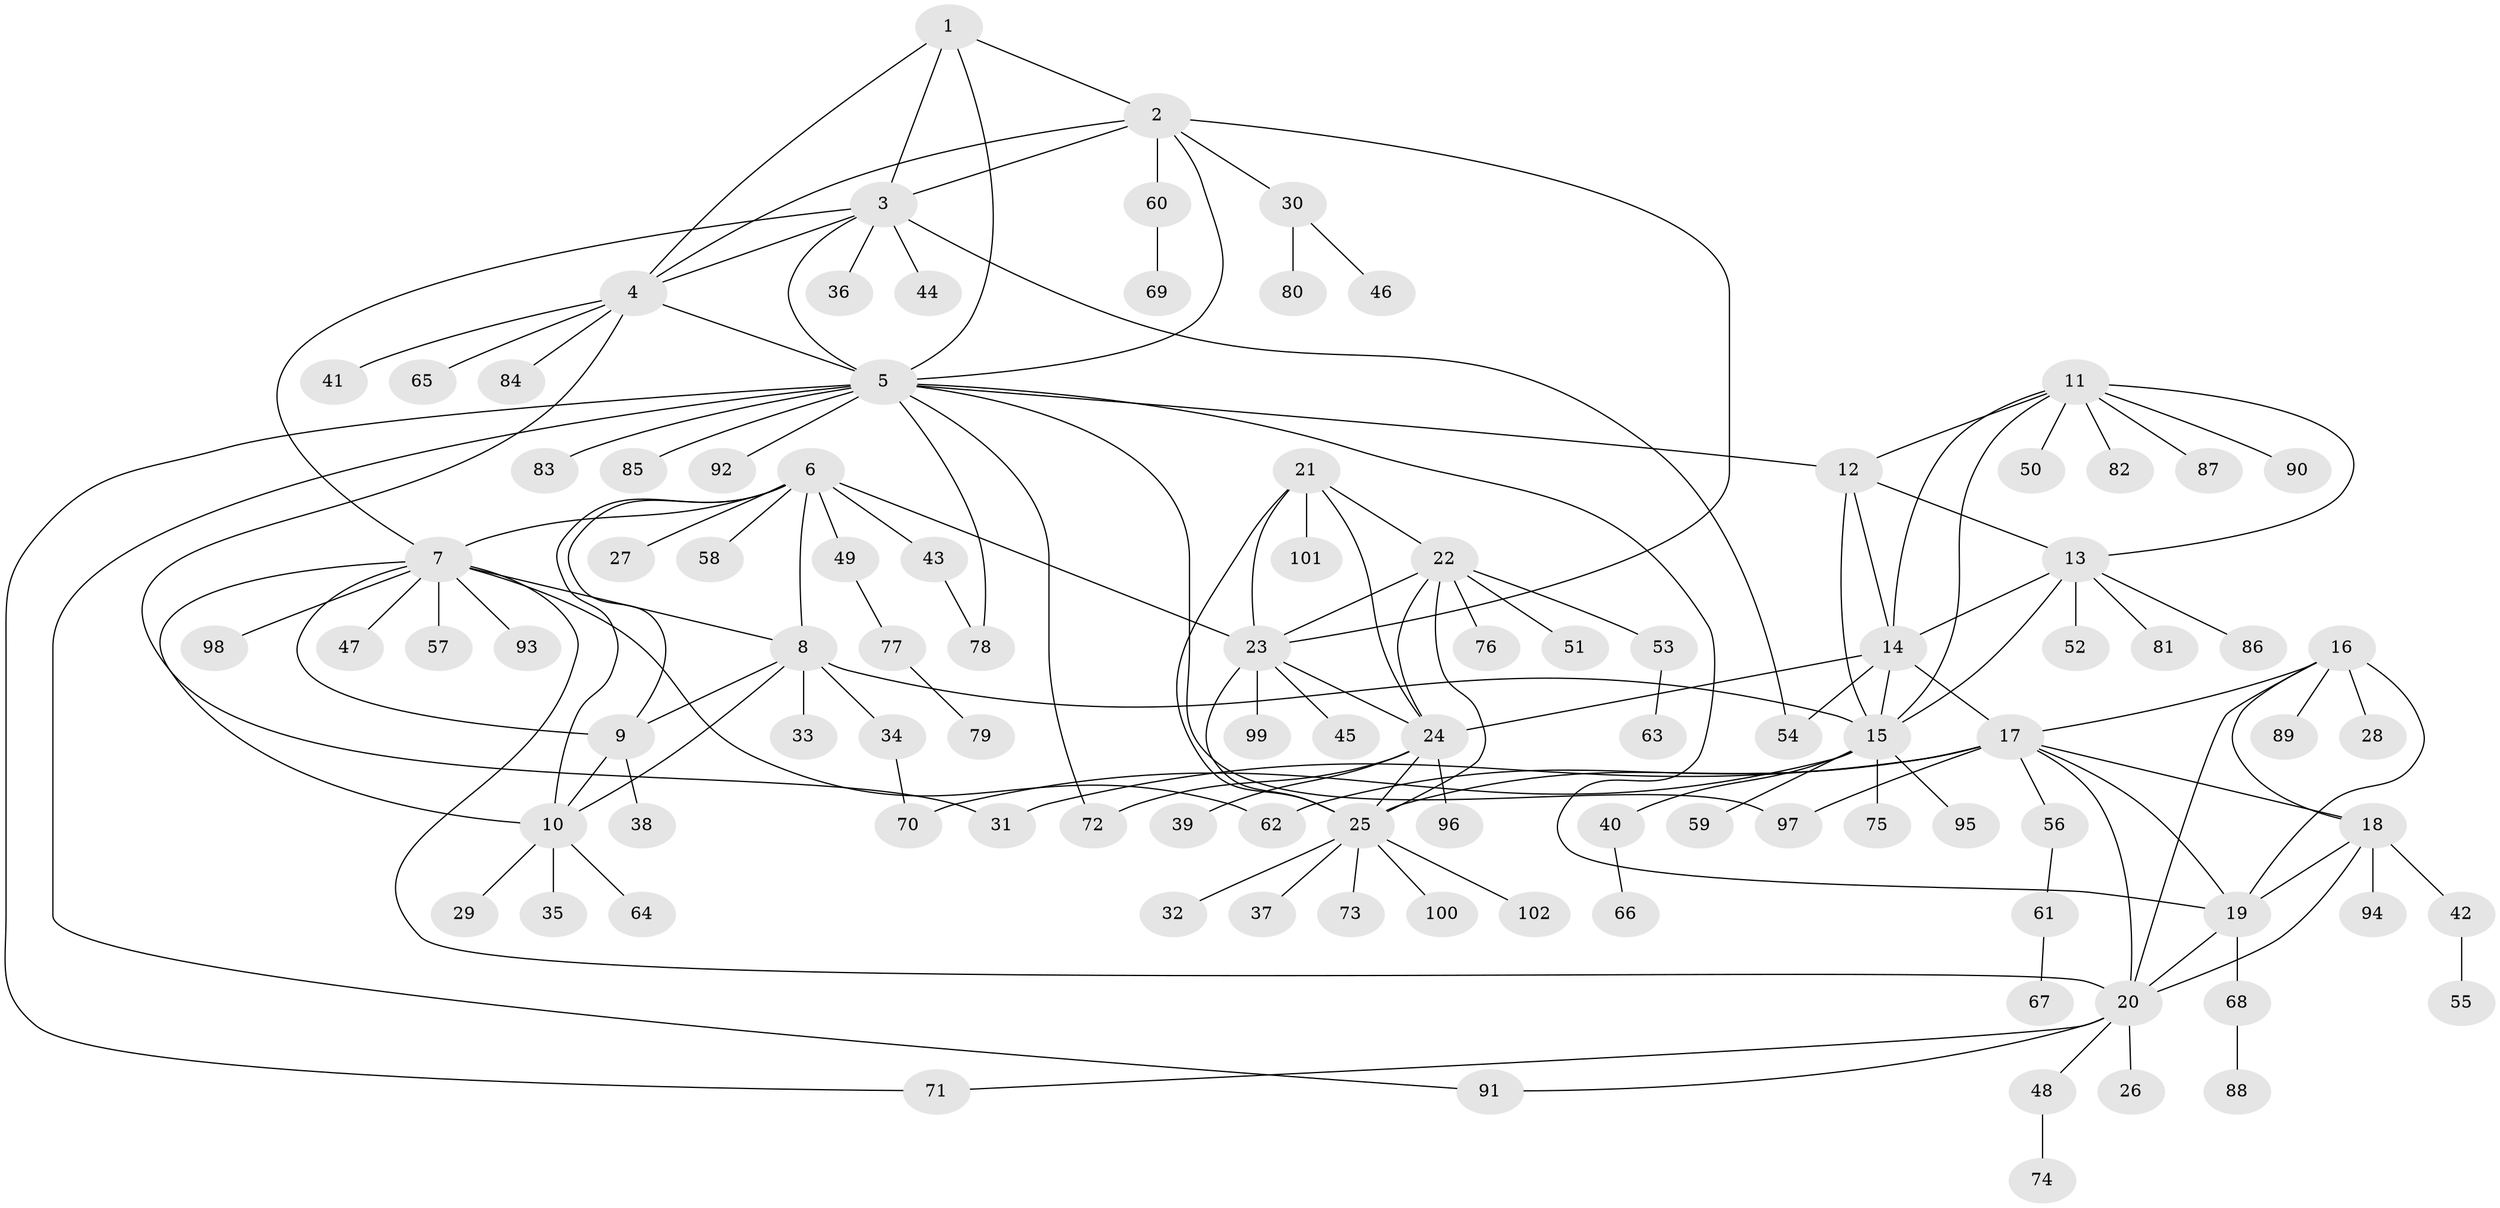 // Generated by graph-tools (version 1.1) at 2025/11/02/27/25 16:11:36]
// undirected, 102 vertices, 146 edges
graph export_dot {
graph [start="1"]
  node [color=gray90,style=filled];
  1;
  2;
  3;
  4;
  5;
  6;
  7;
  8;
  9;
  10;
  11;
  12;
  13;
  14;
  15;
  16;
  17;
  18;
  19;
  20;
  21;
  22;
  23;
  24;
  25;
  26;
  27;
  28;
  29;
  30;
  31;
  32;
  33;
  34;
  35;
  36;
  37;
  38;
  39;
  40;
  41;
  42;
  43;
  44;
  45;
  46;
  47;
  48;
  49;
  50;
  51;
  52;
  53;
  54;
  55;
  56;
  57;
  58;
  59;
  60;
  61;
  62;
  63;
  64;
  65;
  66;
  67;
  68;
  69;
  70;
  71;
  72;
  73;
  74;
  75;
  76;
  77;
  78;
  79;
  80;
  81;
  82;
  83;
  84;
  85;
  86;
  87;
  88;
  89;
  90;
  91;
  92;
  93;
  94;
  95;
  96;
  97;
  98;
  99;
  100;
  101;
  102;
  1 -- 2;
  1 -- 3;
  1 -- 4;
  1 -- 5;
  2 -- 3;
  2 -- 4;
  2 -- 5;
  2 -- 23;
  2 -- 30;
  2 -- 60;
  3 -- 4;
  3 -- 5;
  3 -- 7;
  3 -- 36;
  3 -- 44;
  3 -- 54;
  4 -- 5;
  4 -- 31;
  4 -- 41;
  4 -- 65;
  4 -- 84;
  5 -- 12;
  5 -- 19;
  5 -- 71;
  5 -- 72;
  5 -- 78;
  5 -- 83;
  5 -- 85;
  5 -- 91;
  5 -- 92;
  5 -- 97;
  6 -- 7;
  6 -- 8;
  6 -- 9;
  6 -- 10;
  6 -- 23;
  6 -- 27;
  6 -- 43;
  6 -- 49;
  6 -- 58;
  7 -- 8;
  7 -- 9;
  7 -- 10;
  7 -- 20;
  7 -- 47;
  7 -- 57;
  7 -- 62;
  7 -- 93;
  7 -- 98;
  8 -- 9;
  8 -- 10;
  8 -- 15;
  8 -- 33;
  8 -- 34;
  9 -- 10;
  9 -- 38;
  10 -- 29;
  10 -- 35;
  10 -- 64;
  11 -- 12;
  11 -- 13;
  11 -- 14;
  11 -- 15;
  11 -- 50;
  11 -- 82;
  11 -- 87;
  11 -- 90;
  12 -- 13;
  12 -- 14;
  12 -- 15;
  13 -- 14;
  13 -- 15;
  13 -- 52;
  13 -- 81;
  13 -- 86;
  14 -- 15;
  14 -- 17;
  14 -- 24;
  14 -- 54;
  15 -- 40;
  15 -- 59;
  15 -- 70;
  15 -- 75;
  15 -- 95;
  16 -- 17;
  16 -- 18;
  16 -- 19;
  16 -- 20;
  16 -- 28;
  16 -- 89;
  17 -- 18;
  17 -- 19;
  17 -- 20;
  17 -- 25;
  17 -- 31;
  17 -- 56;
  17 -- 62;
  17 -- 97;
  18 -- 19;
  18 -- 20;
  18 -- 42;
  18 -- 94;
  19 -- 20;
  19 -- 68;
  20 -- 26;
  20 -- 48;
  20 -- 71;
  20 -- 91;
  21 -- 22;
  21 -- 23;
  21 -- 24;
  21 -- 25;
  21 -- 101;
  22 -- 23;
  22 -- 24;
  22 -- 25;
  22 -- 51;
  22 -- 53;
  22 -- 76;
  23 -- 24;
  23 -- 25;
  23 -- 45;
  23 -- 99;
  24 -- 25;
  24 -- 39;
  24 -- 72;
  24 -- 96;
  25 -- 32;
  25 -- 37;
  25 -- 73;
  25 -- 100;
  25 -- 102;
  30 -- 46;
  30 -- 80;
  34 -- 70;
  40 -- 66;
  42 -- 55;
  43 -- 78;
  48 -- 74;
  49 -- 77;
  53 -- 63;
  56 -- 61;
  60 -- 69;
  61 -- 67;
  68 -- 88;
  77 -- 79;
}
